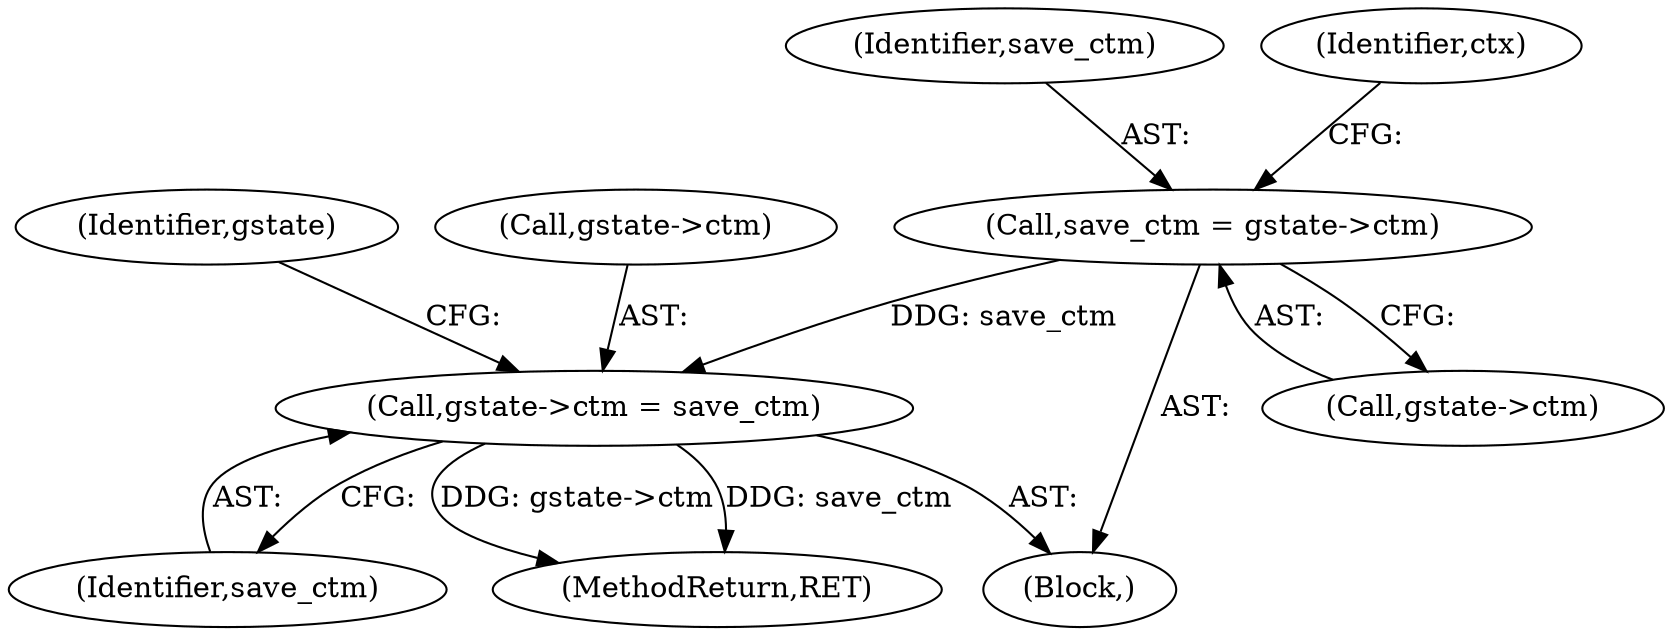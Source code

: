 digraph "0_ghostscript_4dcc6affe04368461310a21238f7e1871a752a05@pointer" {
"1000153" [label="(Call,save_ctm = gstate->ctm)"];
"1000290" [label="(Call,gstate->ctm = save_ctm)"];
"1000155" [label="(Call,gstate->ctm)"];
"1000154" [label="(Identifier,save_ctm)"];
"1000294" [label="(Identifier,save_ctm)"];
"1000296" [label="(Identifier,gstate)"];
"1000106" [label="(Block,)"];
"1000153" [label="(Call,save_ctm = gstate->ctm)"];
"1000290" [label="(Call,gstate->ctm = save_ctm)"];
"1000297" [label="(MethodReturn,RET)"];
"1000159" [label="(Identifier,ctx)"];
"1000291" [label="(Call,gstate->ctm)"];
"1000153" -> "1000106"  [label="AST: "];
"1000153" -> "1000155"  [label="CFG: "];
"1000154" -> "1000153"  [label="AST: "];
"1000155" -> "1000153"  [label="AST: "];
"1000159" -> "1000153"  [label="CFG: "];
"1000153" -> "1000290"  [label="DDG: save_ctm"];
"1000290" -> "1000106"  [label="AST: "];
"1000290" -> "1000294"  [label="CFG: "];
"1000291" -> "1000290"  [label="AST: "];
"1000294" -> "1000290"  [label="AST: "];
"1000296" -> "1000290"  [label="CFG: "];
"1000290" -> "1000297"  [label="DDG: gstate->ctm"];
"1000290" -> "1000297"  [label="DDG: save_ctm"];
}
